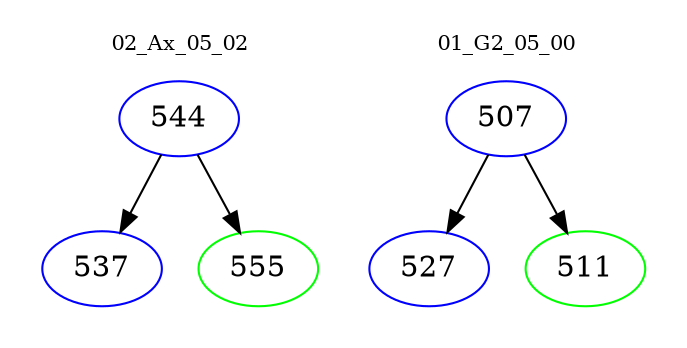 digraph{
subgraph cluster_0 {
color = white
label = "02_Ax_05_02";
fontsize=10;
T0_544 [label="544", color="blue"]
T0_544 -> T0_537 [color="black"]
T0_537 [label="537", color="blue"]
T0_544 -> T0_555 [color="black"]
T0_555 [label="555", color="green"]
}
subgraph cluster_1 {
color = white
label = "01_G2_05_00";
fontsize=10;
T1_507 [label="507", color="blue"]
T1_507 -> T1_527 [color="black"]
T1_527 [label="527", color="blue"]
T1_507 -> T1_511 [color="black"]
T1_511 [label="511", color="green"]
}
}
